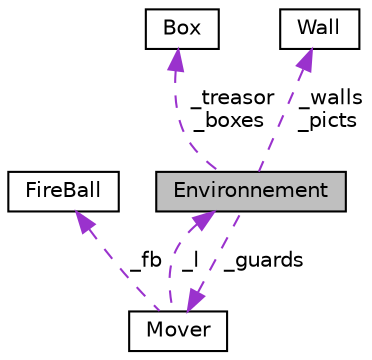 digraph "Environnement"
{
  edge [fontname="Helvetica",fontsize="10",labelfontname="Helvetica",labelfontsize="10"];
  node [fontname="Helvetica",fontsize="10",shape=record];
  Node2 [label="Environnement",height=0.2,width=0.4,color="black", fillcolor="grey75", style="filled", fontcolor="black"];
  Node3 -> Node2 [dir="back",color="darkorchid3",fontsize="10",style="dashed",label=" _treasor\n_boxes" ,fontname="Helvetica"];
  Node3 [label="Box",height=0.2,width=0.4,color="black", fillcolor="white", style="filled",URL="$structBox.html"];
  Node4 -> Node2 [dir="back",color="darkorchid3",fontsize="10",style="dashed",label=" _walls\n_picts" ,fontname="Helvetica"];
  Node4 [label="Wall",height=0.2,width=0.4,color="black", fillcolor="white", style="filled",URL="$structWall.html"];
  Node5 -> Node2 [dir="back",color="darkorchid3",fontsize="10",style="dashed",label=" _guards" ,fontname="Helvetica"];
  Node5 [label="Mover",height=0.2,width=0.4,color="black", fillcolor="white", style="filled",URL="$classMover.html"];
  Node6 -> Node5 [dir="back",color="darkorchid3",fontsize="10",style="dashed",label=" _fb" ,fontname="Helvetica"];
  Node6 [label="FireBall",height=0.2,width=0.4,color="black", fillcolor="white", style="filled",URL="$classFireBall.html"];
  Node2 -> Node5 [dir="back",color="darkorchid3",fontsize="10",style="dashed",label=" _l" ,fontname="Helvetica"];
}
